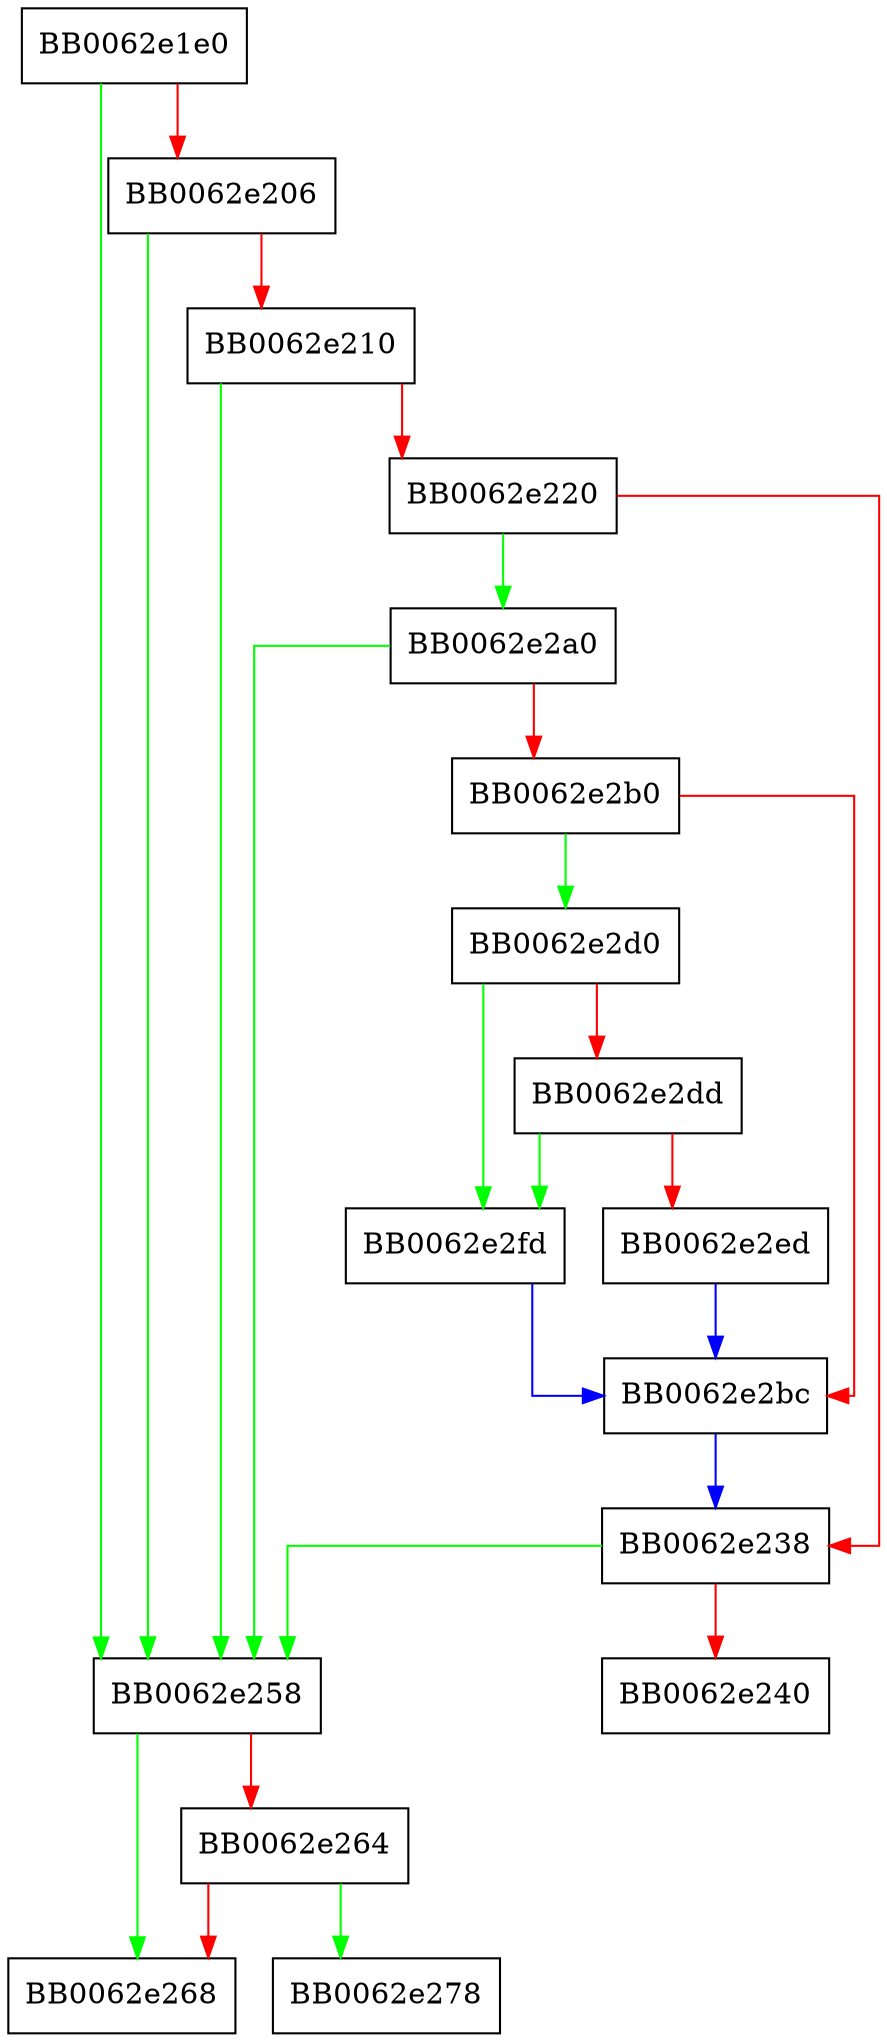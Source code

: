 digraph RAND_seed {
  node [shape="box"];
  graph [splines=ortho];
  BB0062e1e0 -> BB0062e258 [color="green"];
  BB0062e1e0 -> BB0062e206 [color="red"];
  BB0062e206 -> BB0062e258 [color="green"];
  BB0062e206 -> BB0062e210 [color="red"];
  BB0062e210 -> BB0062e258 [color="green"];
  BB0062e210 -> BB0062e220 [color="red"];
  BB0062e220 -> BB0062e2a0 [color="green"];
  BB0062e220 -> BB0062e238 [color="red"];
  BB0062e238 -> BB0062e258 [color="green"];
  BB0062e238 -> BB0062e240 [color="red"];
  BB0062e258 -> BB0062e268 [color="green"];
  BB0062e258 -> BB0062e264 [color="red"];
  BB0062e264 -> BB0062e278 [color="green"];
  BB0062e264 -> BB0062e268 [color="red"];
  BB0062e2a0 -> BB0062e258 [color="green"];
  BB0062e2a0 -> BB0062e2b0 [color="red"];
  BB0062e2b0 -> BB0062e2d0 [color="green"];
  BB0062e2b0 -> BB0062e2bc [color="red"];
  BB0062e2bc -> BB0062e238 [color="blue"];
  BB0062e2d0 -> BB0062e2fd [color="green"];
  BB0062e2d0 -> BB0062e2dd [color="red"];
  BB0062e2dd -> BB0062e2fd [color="green"];
  BB0062e2dd -> BB0062e2ed [color="red"];
  BB0062e2ed -> BB0062e2bc [color="blue"];
  BB0062e2fd -> BB0062e2bc [color="blue"];
}